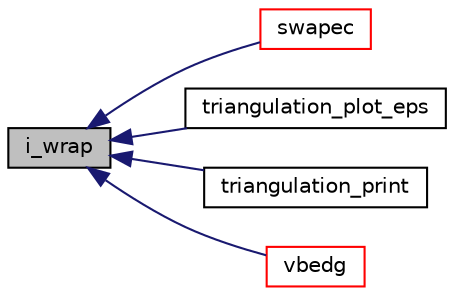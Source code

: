 digraph "i_wrap"
{
  bgcolor="transparent";
  edge [fontname="Helvetica",fontsize="10",labelfontname="Helvetica",labelfontsize="10"];
  node [fontname="Helvetica",fontsize="10",shape=record];
  rankdir="LR";
  Node1 [label="i_wrap",height=0.2,width=0.4,color="black", fillcolor="grey75", style="filled", fontcolor="black"];
  Node1 -> Node2 [dir="back",color="midnightblue",fontsize="10",style="solid",fontname="Helvetica"];
  Node2 [label="swapec",height=0.2,width=0.4,color="red",URL="$a07800.html#a8d9841a89931ae4f0e26f12076fbd241"];
  Node1 -> Node3 [dir="back",color="midnightblue",fontsize="10",style="solid",fontname="Helvetica"];
  Node3 [label="triangulation_plot_eps",height=0.2,width=0.4,color="black",URL="$a07800.html#adf84cbd396d0b48d501bcd8c3dc730a7"];
  Node1 -> Node4 [dir="back",color="midnightblue",fontsize="10",style="solid",fontname="Helvetica"];
  Node4 [label="triangulation_print",height=0.2,width=0.4,color="black",URL="$a07800.html#a7ee1a759ec5ec42ab155668bab34297d"];
  Node1 -> Node5 [dir="back",color="midnightblue",fontsize="10",style="solid",fontname="Helvetica"];
  Node5 [label="vbedg",height=0.2,width=0.4,color="red",URL="$a07800.html#a485d6ec02b7cc5657f342cd65d3770c2"];
}
